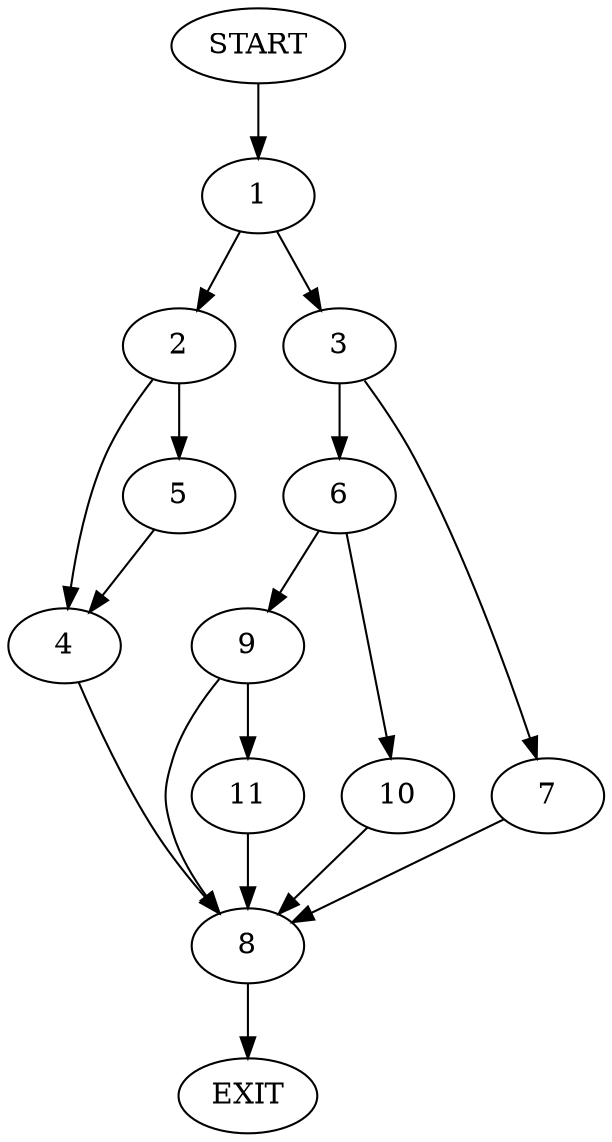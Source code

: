 digraph {
0 [label="START"]
12 [label="EXIT"]
0 -> 1
1 -> 2
1 -> 3
2 -> 4
2 -> 5
3 -> 6
3 -> 7
4 -> 8
5 -> 4
8 -> 12
6 -> 9
6 -> 10
7 -> 8
10 -> 8
9 -> 11
9 -> 8
11 -> 8
}
